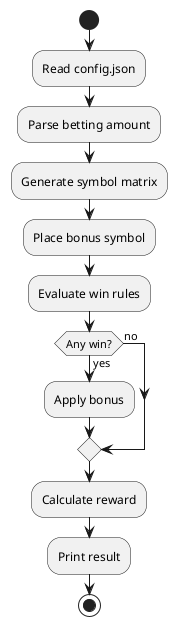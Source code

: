 @startuml
start
:Read config.json;
:Parse betting amount;
:Generate symbol matrix;
:Place bonus symbol;
:Evaluate win rules;
if (Any win?) then (yes)
  :Apply bonus;
else (no)

endif
:Calculate reward;
:Print result;
stop
@enduml
